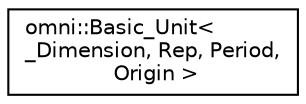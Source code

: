 digraph "Graphical Class Hierarchy"
{
  edge [fontname="Helvetica",fontsize="10",labelfontname="Helvetica",labelfontsize="10"];
  node [fontname="Helvetica",fontsize="10",shape=record];
  rankdir="LR";
  Node0 [label="omni::Basic_Unit\< \l_Dimension, Rep, Period,\l Origin \>",height=0.2,width=0.4,color="black", fillcolor="white", style="filled",URL="$classomni_1_1Basic__Unit.html"];
}
